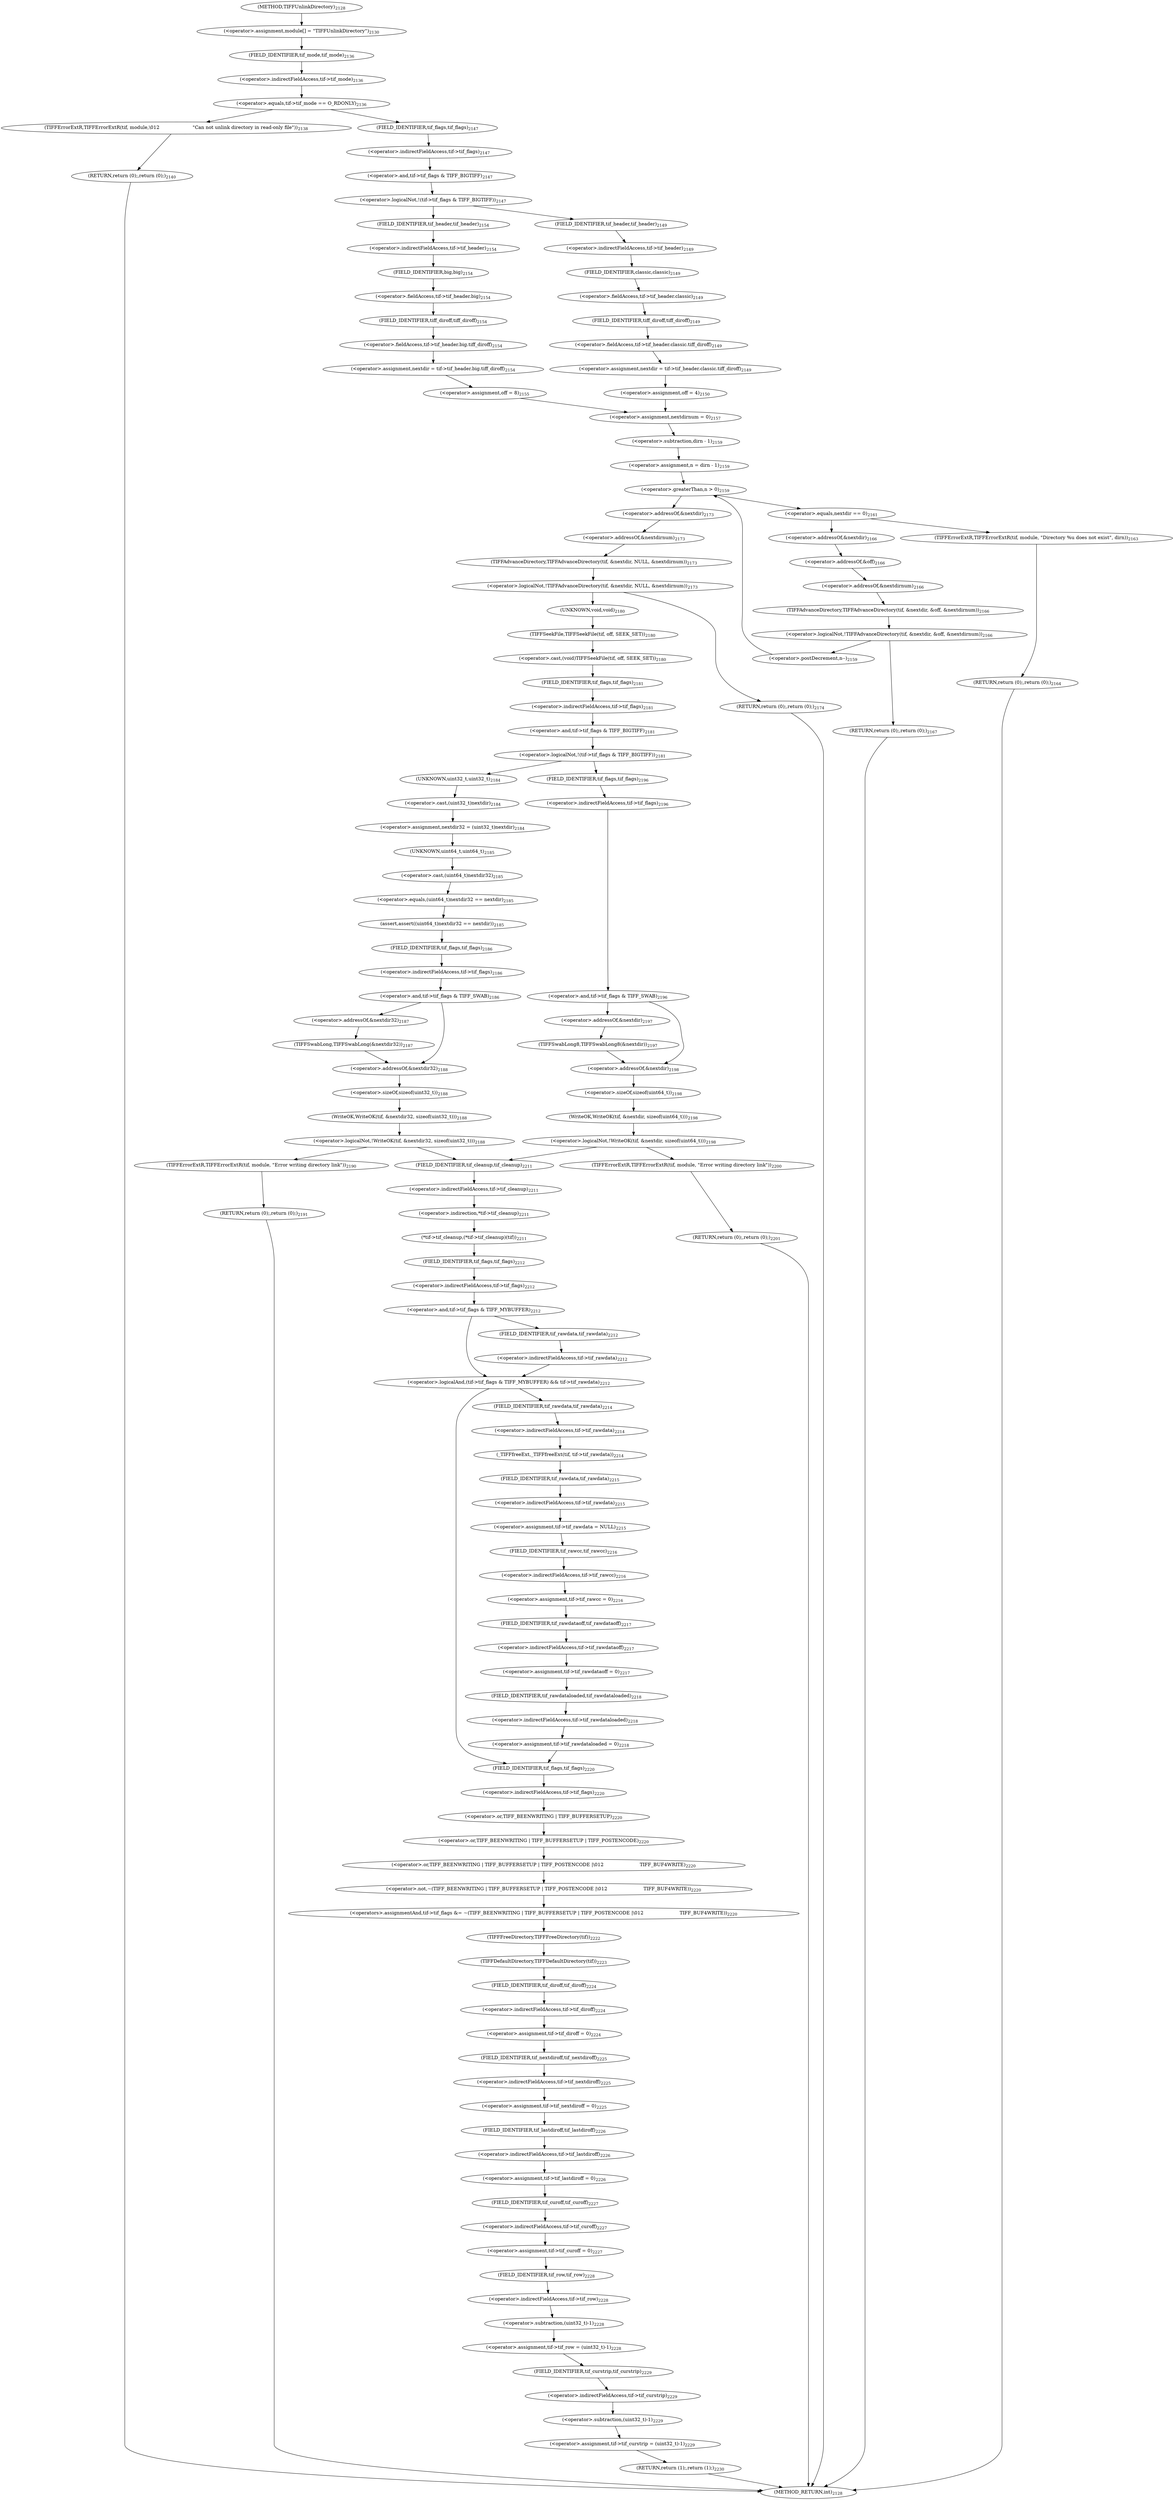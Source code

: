 digraph "TIFFUnlinkDirectory" {  
"44860" [label = <(&lt;operator&gt;.assignment,module[] = &quot;TIFFUnlinkDirectory&quot;)<SUB>2130</SUB>> ]
"44914" [label = <(&lt;operator&gt;.assignment,nextdirnum = 0)<SUB>2157</SUB>> ]
"44967" [label = <(&lt;operator&gt;.cast,(void)TIFFSeekFile(tif, off, SEEK_SET))<SUB>2180</SUB>> ]
"45045" [label = <(*tif-&gt;tif_cleanup,(*tif-&gt;tif_cleanup)(tif))<SUB>2211</SUB>> ]
"45087" [label = <(&lt;operators&gt;.assignmentAnd,tif-&gt;tif_flags &amp;= ~(TIFF_BEENWRITING | TIFF_BUFFERSETUP | TIFF_POSTENCODE |\012                        TIFF_BUF4WRITE))<SUB>2220</SUB>> ]
"45099" [label = <(TIFFFreeDirectory,TIFFFreeDirectory(tif))<SUB>2222</SUB>> ]
"45101" [label = <(TIFFDefaultDirectory,TIFFDefaultDirectory(tif))<SUB>2223</SUB>> ]
"45103" [label = <(&lt;operator&gt;.assignment,tif-&gt;tif_diroff = 0)<SUB>2224</SUB>> ]
"45108" [label = <(&lt;operator&gt;.assignment,tif-&gt;tif_nextdiroff = 0)<SUB>2225</SUB>> ]
"45113" [label = <(&lt;operator&gt;.assignment,tif-&gt;tif_lastdiroff = 0)<SUB>2226</SUB>> ]
"45118" [label = <(&lt;operator&gt;.assignment,tif-&gt;tif_curoff = 0)<SUB>2227</SUB>> ]
"45123" [label = <(&lt;operator&gt;.assignment,tif-&gt;tif_row = (uint32_t)-1)<SUB>2228</SUB>> ]
"45130" [label = <(&lt;operator&gt;.assignment,tif-&gt;tif_curstrip = (uint32_t)-1)<SUB>2229</SUB>> ]
"45137" [label = <(RETURN,return (1);,return (1);)<SUB>2230</SUB>> ]
"44868" [label = <(&lt;operator&gt;.equals,tif-&gt;tif_mode == O_RDONLY)<SUB>2136</SUB>> ]
"44881" [label = <(&lt;operator&gt;.logicalNot,!(tif-&gt;tif_flags &amp; TIFF_BIGTIFF))<SUB>2147</SUB>> ]
"44924" [label = <(&lt;operator&gt;.greaterThan,n &gt; 0)<SUB>2159</SUB>> ]
"44927" [label = <(&lt;operator&gt;.postDecrement,n--)<SUB>2159</SUB>> ]
"44956" [label = <(&lt;operator&gt;.logicalNot,!TIFFAdvanceDirectory(tif, &amp;nextdir, NULL, &amp;nextdirnum))<SUB>2173</SUB>> ]
"44968" [label = <(UNKNOWN,void,void)<SUB>2180</SUB>> ]
"44969" [label = <(TIFFSeekFile,TIFFSeekFile(tif, off, SEEK_SET))<SUB>2180</SUB>> ]
"44974" [label = <(&lt;operator&gt;.logicalNot,!(tif-&gt;tif_flags &amp; TIFF_BIGTIFF))<SUB>2181</SUB>> ]
"45046" [label = <(&lt;operator&gt;.indirection,*tif-&gt;tif_cleanup)<SUB>2211</SUB>> ]
"45052" [label = <(&lt;operator&gt;.logicalAnd,(tif-&gt;tif_flags &amp; TIFF_MYBUFFER) &amp;&amp; tif-&gt;tif_rawdata)<SUB>2212</SUB>> ]
"45088" [label = <(&lt;operator&gt;.indirectFieldAccess,tif-&gt;tif_flags)<SUB>2220</SUB>> ]
"45091" [label = <(&lt;operator&gt;.not,~(TIFF_BEENWRITING | TIFF_BUFFERSETUP | TIFF_POSTENCODE |\012                        TIFF_BUF4WRITE))<SUB>2220</SUB>> ]
"45104" [label = <(&lt;operator&gt;.indirectFieldAccess,tif-&gt;tif_diroff)<SUB>2224</SUB>> ]
"45109" [label = <(&lt;operator&gt;.indirectFieldAccess,tif-&gt;tif_nextdiroff)<SUB>2225</SUB>> ]
"45114" [label = <(&lt;operator&gt;.indirectFieldAccess,tif-&gt;tif_lastdiroff)<SUB>2226</SUB>> ]
"45119" [label = <(&lt;operator&gt;.indirectFieldAccess,tif-&gt;tif_curoff)<SUB>2227</SUB>> ]
"45124" [label = <(&lt;operator&gt;.indirectFieldAccess,tif-&gt;tif_row)<SUB>2228</SUB>> ]
"45127" [label = <(&lt;operator&gt;.subtraction,(uint32_t)-1)<SUB>2228</SUB>> ]
"45131" [label = <(&lt;operator&gt;.indirectFieldAccess,tif-&gt;tif_curstrip)<SUB>2229</SUB>> ]
"45134" [label = <(&lt;operator&gt;.subtraction,(uint32_t)-1)<SUB>2229</SUB>> ]
"44869" [label = <(&lt;operator&gt;.indirectFieldAccess,tif-&gt;tif_mode)<SUB>2136</SUB>> ]
"44874" [label = <(TIFFErrorExtR,TIFFErrorExtR(tif, module,\012                      &quot;Can not unlink directory in read-only file&quot;))<SUB>2138</SUB>> ]
"44878" [label = <(RETURN,return (0);,return (0);)<SUB>2140</SUB>> ]
"44882" [label = <(&lt;operator&gt;.and,tif-&gt;tif_flags &amp; TIFF_BIGTIFF)<SUB>2147</SUB>> ]
"44888" [label = <(&lt;operator&gt;.assignment,nextdir = tif-&gt;tif_header.classic.tiff_diroff)<SUB>2149</SUB>> ]
"44897" [label = <(&lt;operator&gt;.assignment,off = 4)<SUB>2150</SUB>> ]
"44919" [label = <(&lt;operator&gt;.assignment,n = dirn - 1)<SUB>2159</SUB>> ]
"44957" [label = <(TIFFAdvanceDirectory,TIFFAdvanceDirectory(tif, &amp;nextdir, NULL, &amp;nextdirnum))<SUB>2173</SUB>> ]
"44965" [label = <(RETURN,return (0);,return (0);)<SUB>2174</SUB>> ]
"44975" [label = <(&lt;operator&gt;.and,tif-&gt;tif_flags &amp; TIFF_BIGTIFF)<SUB>2181</SUB>> ]
"44982" [label = <(&lt;operator&gt;.assignment,nextdir32 = (uint32_t)nextdir)<SUB>2184</SUB>> ]
"44987" [label = <(assert,assert((uint64_t)nextdir32 == nextdir))<SUB>2185</SUB>> ]
"45047" [label = <(&lt;operator&gt;.indirectFieldAccess,tif-&gt;tif_cleanup)<SUB>2211</SUB>> ]
"45053" [label = <(&lt;operator&gt;.and,tif-&gt;tif_flags &amp; TIFF_MYBUFFER)<SUB>2212</SUB>> ]
"45058" [label = <(&lt;operator&gt;.indirectFieldAccess,tif-&gt;tif_rawdata)<SUB>2212</SUB>> ]
"45062" [label = <(_TIFFfreeExt,_TIFFfreeExt(tif, tif-&gt;tif_rawdata))<SUB>2214</SUB>> ]
"45067" [label = <(&lt;operator&gt;.assignment,tif-&gt;tif_rawdata = NULL)<SUB>2215</SUB>> ]
"45072" [label = <(&lt;operator&gt;.assignment,tif-&gt;tif_rawcc = 0)<SUB>2216</SUB>> ]
"45077" [label = <(&lt;operator&gt;.assignment,tif-&gt;tif_rawdataoff = 0)<SUB>2217</SUB>> ]
"45082" [label = <(&lt;operator&gt;.assignment,tif-&gt;tif_rawdataloaded = 0)<SUB>2218</SUB>> ]
"45090" [label = <(FIELD_IDENTIFIER,tif_flags,tif_flags)<SUB>2220</SUB>> ]
"45092" [label = <(&lt;operator&gt;.or,TIFF_BEENWRITING | TIFF_BUFFERSETUP | TIFF_POSTENCODE |\012                        TIFF_BUF4WRITE)<SUB>2220</SUB>> ]
"45106" [label = <(FIELD_IDENTIFIER,tif_diroff,tif_diroff)<SUB>2224</SUB>> ]
"45111" [label = <(FIELD_IDENTIFIER,tif_nextdiroff,tif_nextdiroff)<SUB>2225</SUB>> ]
"45116" [label = <(FIELD_IDENTIFIER,tif_lastdiroff,tif_lastdiroff)<SUB>2226</SUB>> ]
"45121" [label = <(FIELD_IDENTIFIER,tif_curoff,tif_curoff)<SUB>2227</SUB>> ]
"45126" [label = <(FIELD_IDENTIFIER,tif_row,tif_row)<SUB>2228</SUB>> ]
"45133" [label = <(FIELD_IDENTIFIER,tif_curstrip,tif_curstrip)<SUB>2229</SUB>> ]
"44871" [label = <(FIELD_IDENTIFIER,tif_mode,tif_mode)<SUB>2136</SUB>> ]
"44883" [label = <(&lt;operator&gt;.indirectFieldAccess,tif-&gt;tif_flags)<SUB>2147</SUB>> ]
"44890" [label = <(&lt;operator&gt;.fieldAccess,tif-&gt;tif_header.classic.tiff_diroff)<SUB>2149</SUB>> ]
"44902" [label = <(&lt;operator&gt;.assignment,nextdir = tif-&gt;tif_header.big.tiff_diroff)<SUB>2154</SUB>> ]
"44911" [label = <(&lt;operator&gt;.assignment,off = 8)<SUB>2155</SUB>> ]
"44921" [label = <(&lt;operator&gt;.subtraction,dirn - 1)<SUB>2159</SUB>> ]
"44931" [label = <(&lt;operator&gt;.equals,nextdir == 0)<SUB>2161</SUB>> ]
"44943" [label = <(&lt;operator&gt;.logicalNot,!TIFFAdvanceDirectory(tif, &amp;nextdir, &amp;off, &amp;nextdirnum))<SUB>2166</SUB>> ]
"44959" [label = <(&lt;operator&gt;.addressOf,&amp;nextdir)<SUB>2173</SUB>> ]
"44962" [label = <(&lt;operator&gt;.addressOf,&amp;nextdirnum)<SUB>2173</SUB>> ]
"44976" [label = <(&lt;operator&gt;.indirectFieldAccess,tif-&gt;tif_flags)<SUB>2181</SUB>> ]
"44984" [label = <(&lt;operator&gt;.cast,(uint32_t)nextdir)<SUB>2184</SUB>> ]
"44988" [label = <(&lt;operator&gt;.equals,(uint64_t)nextdir32 == nextdir)<SUB>2185</SUB>> ]
"44994" [label = <(&lt;operator&gt;.and,tif-&gt;tif_flags &amp; TIFF_SWAB)<SUB>2186</SUB>> ]
"45004" [label = <(&lt;operator&gt;.logicalNot,!WriteOK(tif, &amp;nextdir32, sizeof(uint32_t)))<SUB>2188</SUB>> ]
"45049" [label = <(FIELD_IDENTIFIER,tif_cleanup,tif_cleanup)<SUB>2211</SUB>> ]
"45054" [label = <(&lt;operator&gt;.indirectFieldAccess,tif-&gt;tif_flags)<SUB>2212</SUB>> ]
"45060" [label = <(FIELD_IDENTIFIER,tif_rawdata,tif_rawdata)<SUB>2212</SUB>> ]
"45064" [label = <(&lt;operator&gt;.indirectFieldAccess,tif-&gt;tif_rawdata)<SUB>2214</SUB>> ]
"45068" [label = <(&lt;operator&gt;.indirectFieldAccess,tif-&gt;tif_rawdata)<SUB>2215</SUB>> ]
"45073" [label = <(&lt;operator&gt;.indirectFieldAccess,tif-&gt;tif_rawcc)<SUB>2216</SUB>> ]
"45078" [label = <(&lt;operator&gt;.indirectFieldAccess,tif-&gt;tif_rawdataoff)<SUB>2217</SUB>> ]
"45083" [label = <(&lt;operator&gt;.indirectFieldAccess,tif-&gt;tif_rawdataloaded)<SUB>2218</SUB>> ]
"45093" [label = <(&lt;operator&gt;.or,TIFF_BEENWRITING | TIFF_BUFFERSETUP | TIFF_POSTENCODE)<SUB>2220</SUB>> ]
"44885" [label = <(FIELD_IDENTIFIER,tif_flags,tif_flags)<SUB>2147</SUB>> ]
"44891" [label = <(&lt;operator&gt;.fieldAccess,tif-&gt;tif_header.classic)<SUB>2149</SUB>> ]
"44896" [label = <(FIELD_IDENTIFIER,tiff_diroff,tiff_diroff)<SUB>2149</SUB>> ]
"44904" [label = <(&lt;operator&gt;.fieldAccess,tif-&gt;tif_header.big.tiff_diroff)<SUB>2154</SUB>> ]
"44935" [label = <(TIFFErrorExtR,TIFFErrorExtR(tif, module, &quot;Directory %u does not exist&quot;, dirn))<SUB>2163</SUB>> ]
"44940" [label = <(RETURN,return (0);,return (0);)<SUB>2164</SUB>> ]
"44944" [label = <(TIFFAdvanceDirectory,TIFFAdvanceDirectory(tif, &amp;nextdir, &amp;off, &amp;nextdirnum))<SUB>2166</SUB>> ]
"44953" [label = <(RETURN,return (0);,return (0);)<SUB>2167</SUB>> ]
"44978" [label = <(FIELD_IDENTIFIER,tif_flags,tif_flags)<SUB>2181</SUB>> ]
"44985" [label = <(UNKNOWN,uint32_t,uint32_t)<SUB>2184</SUB>> ]
"44989" [label = <(&lt;operator&gt;.cast,(uint64_t)nextdir32)<SUB>2185</SUB>> ]
"44995" [label = <(&lt;operator&gt;.indirectFieldAccess,tif-&gt;tif_flags)<SUB>2186</SUB>> ]
"45000" [label = <(TIFFSwabLong,TIFFSwabLong(&amp;nextdir32))<SUB>2187</SUB>> ]
"45005" [label = <(WriteOK,WriteOK(tif, &amp;nextdir32, sizeof(uint32_t)))<SUB>2188</SUB>> ]
"45012" [label = <(TIFFErrorExtR,TIFFErrorExtR(tif, module, &quot;Error writing directory link&quot;))<SUB>2190</SUB>> ]
"45016" [label = <(RETURN,return (0);,return (0);)<SUB>2191</SUB>> ]
"45021" [label = <(&lt;operator&gt;.and,tif-&gt;tif_flags &amp; TIFF_SWAB)<SUB>2196</SUB>> ]
"45031" [label = <(&lt;operator&gt;.logicalNot,!WriteOK(tif, &amp;nextdir, sizeof(uint64_t)))<SUB>2198</SUB>> ]
"45056" [label = <(FIELD_IDENTIFIER,tif_flags,tif_flags)<SUB>2212</SUB>> ]
"45066" [label = <(FIELD_IDENTIFIER,tif_rawdata,tif_rawdata)<SUB>2214</SUB>> ]
"45070" [label = <(FIELD_IDENTIFIER,tif_rawdata,tif_rawdata)<SUB>2215</SUB>> ]
"45075" [label = <(FIELD_IDENTIFIER,tif_rawcc,tif_rawcc)<SUB>2216</SUB>> ]
"45080" [label = <(FIELD_IDENTIFIER,tif_rawdataoff,tif_rawdataoff)<SUB>2217</SUB>> ]
"45085" [label = <(FIELD_IDENTIFIER,tif_rawdataloaded,tif_rawdataloaded)<SUB>2218</SUB>> ]
"45094" [label = <(&lt;operator&gt;.or,TIFF_BEENWRITING | TIFF_BUFFERSETUP)<SUB>2220</SUB>> ]
"44892" [label = <(&lt;operator&gt;.indirectFieldAccess,tif-&gt;tif_header)<SUB>2149</SUB>> ]
"44895" [label = <(FIELD_IDENTIFIER,classic,classic)<SUB>2149</SUB>> ]
"44905" [label = <(&lt;operator&gt;.fieldAccess,tif-&gt;tif_header.big)<SUB>2154</SUB>> ]
"44910" [label = <(FIELD_IDENTIFIER,tiff_diroff,tiff_diroff)<SUB>2154</SUB>> ]
"44946" [label = <(&lt;operator&gt;.addressOf,&amp;nextdir)<SUB>2166</SUB>> ]
"44948" [label = <(&lt;operator&gt;.addressOf,&amp;off)<SUB>2166</SUB>> ]
"44950" [label = <(&lt;operator&gt;.addressOf,&amp;nextdirnum)<SUB>2166</SUB>> ]
"44990" [label = <(UNKNOWN,uint64_t,uint64_t)<SUB>2185</SUB>> ]
"44997" [label = <(FIELD_IDENTIFIER,tif_flags,tif_flags)<SUB>2186</SUB>> ]
"45001" [label = <(&lt;operator&gt;.addressOf,&amp;nextdir32)<SUB>2187</SUB>> ]
"45007" [label = <(&lt;operator&gt;.addressOf,&amp;nextdir32)<SUB>2188</SUB>> ]
"45009" [label = <(&lt;operator&gt;.sizeOf,sizeof(uint32_t))<SUB>2188</SUB>> ]
"45022" [label = <(&lt;operator&gt;.indirectFieldAccess,tif-&gt;tif_flags)<SUB>2196</SUB>> ]
"45027" [label = <(TIFFSwabLong8,TIFFSwabLong8(&amp;nextdir))<SUB>2197</SUB>> ]
"45032" [label = <(WriteOK,WriteOK(tif, &amp;nextdir, sizeof(uint64_t)))<SUB>2198</SUB>> ]
"45039" [label = <(TIFFErrorExtR,TIFFErrorExtR(tif, module, &quot;Error writing directory link&quot;))<SUB>2200</SUB>> ]
"45043" [label = <(RETURN,return (0);,return (0);)<SUB>2201</SUB>> ]
"44894" [label = <(FIELD_IDENTIFIER,tif_header,tif_header)<SUB>2149</SUB>> ]
"44906" [label = <(&lt;operator&gt;.indirectFieldAccess,tif-&gt;tif_header)<SUB>2154</SUB>> ]
"44909" [label = <(FIELD_IDENTIFIER,big,big)<SUB>2154</SUB>> ]
"45024" [label = <(FIELD_IDENTIFIER,tif_flags,tif_flags)<SUB>2196</SUB>> ]
"45028" [label = <(&lt;operator&gt;.addressOf,&amp;nextdir)<SUB>2197</SUB>> ]
"45034" [label = <(&lt;operator&gt;.addressOf,&amp;nextdir)<SUB>2198</SUB>> ]
"45036" [label = <(&lt;operator&gt;.sizeOf,sizeof(uint64_t))<SUB>2198</SUB>> ]
"44908" [label = <(FIELD_IDENTIFIER,tif_header,tif_header)<SUB>2154</SUB>> ]
"44855" [label = <(METHOD,TIFFUnlinkDirectory)<SUB>2128</SUB>> ]
"45139" [label = <(METHOD_RETURN,int)<SUB>2128</SUB>> ]
  "44860" -> "44871" 
  "44914" -> "44921" 
  "44967" -> "44978" 
  "45045" -> "45056" 
  "45087" -> "45099" 
  "45099" -> "45101" 
  "45101" -> "45106" 
  "45103" -> "45111" 
  "45108" -> "45116" 
  "45113" -> "45121" 
  "45118" -> "45126" 
  "45123" -> "45133" 
  "45130" -> "45137" 
  "45137" -> "45139" 
  "44868" -> "44874" 
  "44868" -> "44885" 
  "44881" -> "44894" 
  "44881" -> "44908" 
  "44924" -> "44931" 
  "44924" -> "44959" 
  "44927" -> "44924" 
  "44956" -> "44968" 
  "44956" -> "44965" 
  "44968" -> "44969" 
  "44969" -> "44967" 
  "44974" -> "44985" 
  "44974" -> "45024" 
  "45046" -> "45045" 
  "45052" -> "45066" 
  "45052" -> "45090" 
  "45088" -> "45094" 
  "45091" -> "45087" 
  "45104" -> "45103" 
  "45109" -> "45108" 
  "45114" -> "45113" 
  "45119" -> "45118" 
  "45124" -> "45127" 
  "45127" -> "45123" 
  "45131" -> "45134" 
  "45134" -> "45130" 
  "44869" -> "44868" 
  "44874" -> "44878" 
  "44878" -> "45139" 
  "44882" -> "44881" 
  "44888" -> "44897" 
  "44897" -> "44914" 
  "44919" -> "44924" 
  "44957" -> "44956" 
  "44965" -> "45139" 
  "44975" -> "44974" 
  "44982" -> "44990" 
  "44987" -> "44997" 
  "45047" -> "45046" 
  "45053" -> "45052" 
  "45053" -> "45060" 
  "45058" -> "45052" 
  "45062" -> "45070" 
  "45067" -> "45075" 
  "45072" -> "45080" 
  "45077" -> "45085" 
  "45082" -> "45090" 
  "45090" -> "45088" 
  "45092" -> "45091" 
  "45106" -> "45104" 
  "45111" -> "45109" 
  "45116" -> "45114" 
  "45121" -> "45119" 
  "45126" -> "45124" 
  "45133" -> "45131" 
  "44871" -> "44869" 
  "44883" -> "44882" 
  "44890" -> "44888" 
  "44902" -> "44911" 
  "44911" -> "44914" 
  "44921" -> "44919" 
  "44931" -> "44935" 
  "44931" -> "44946" 
  "44943" -> "44953" 
  "44943" -> "44927" 
  "44959" -> "44962" 
  "44962" -> "44957" 
  "44976" -> "44975" 
  "44984" -> "44982" 
  "44988" -> "44987" 
  "44994" -> "45001" 
  "44994" -> "45007" 
  "45004" -> "45012" 
  "45004" -> "45049" 
  "45049" -> "45047" 
  "45054" -> "45053" 
  "45060" -> "45058" 
  "45064" -> "45062" 
  "45068" -> "45067" 
  "45073" -> "45072" 
  "45078" -> "45077" 
  "45083" -> "45082" 
  "45093" -> "45092" 
  "44885" -> "44883" 
  "44891" -> "44896" 
  "44896" -> "44890" 
  "44904" -> "44902" 
  "44935" -> "44940" 
  "44940" -> "45139" 
  "44944" -> "44943" 
  "44953" -> "45139" 
  "44978" -> "44976" 
  "44985" -> "44984" 
  "44989" -> "44988" 
  "44995" -> "44994" 
  "45000" -> "45007" 
  "45005" -> "45004" 
  "45012" -> "45016" 
  "45016" -> "45139" 
  "45021" -> "45028" 
  "45021" -> "45034" 
  "45031" -> "45039" 
  "45031" -> "45049" 
  "45056" -> "45054" 
  "45066" -> "45064" 
  "45070" -> "45068" 
  "45075" -> "45073" 
  "45080" -> "45078" 
  "45085" -> "45083" 
  "45094" -> "45093" 
  "44892" -> "44895" 
  "44895" -> "44891" 
  "44905" -> "44910" 
  "44910" -> "44904" 
  "44946" -> "44948" 
  "44948" -> "44950" 
  "44950" -> "44944" 
  "44990" -> "44989" 
  "44997" -> "44995" 
  "45001" -> "45000" 
  "45007" -> "45009" 
  "45009" -> "45005" 
  "45022" -> "45021" 
  "45027" -> "45034" 
  "45032" -> "45031" 
  "45039" -> "45043" 
  "45043" -> "45139" 
  "44894" -> "44892" 
  "44906" -> "44909" 
  "44909" -> "44905" 
  "45024" -> "45022" 
  "45028" -> "45027" 
  "45034" -> "45036" 
  "45036" -> "45032" 
  "44908" -> "44906" 
  "44855" -> "44860" 
}
